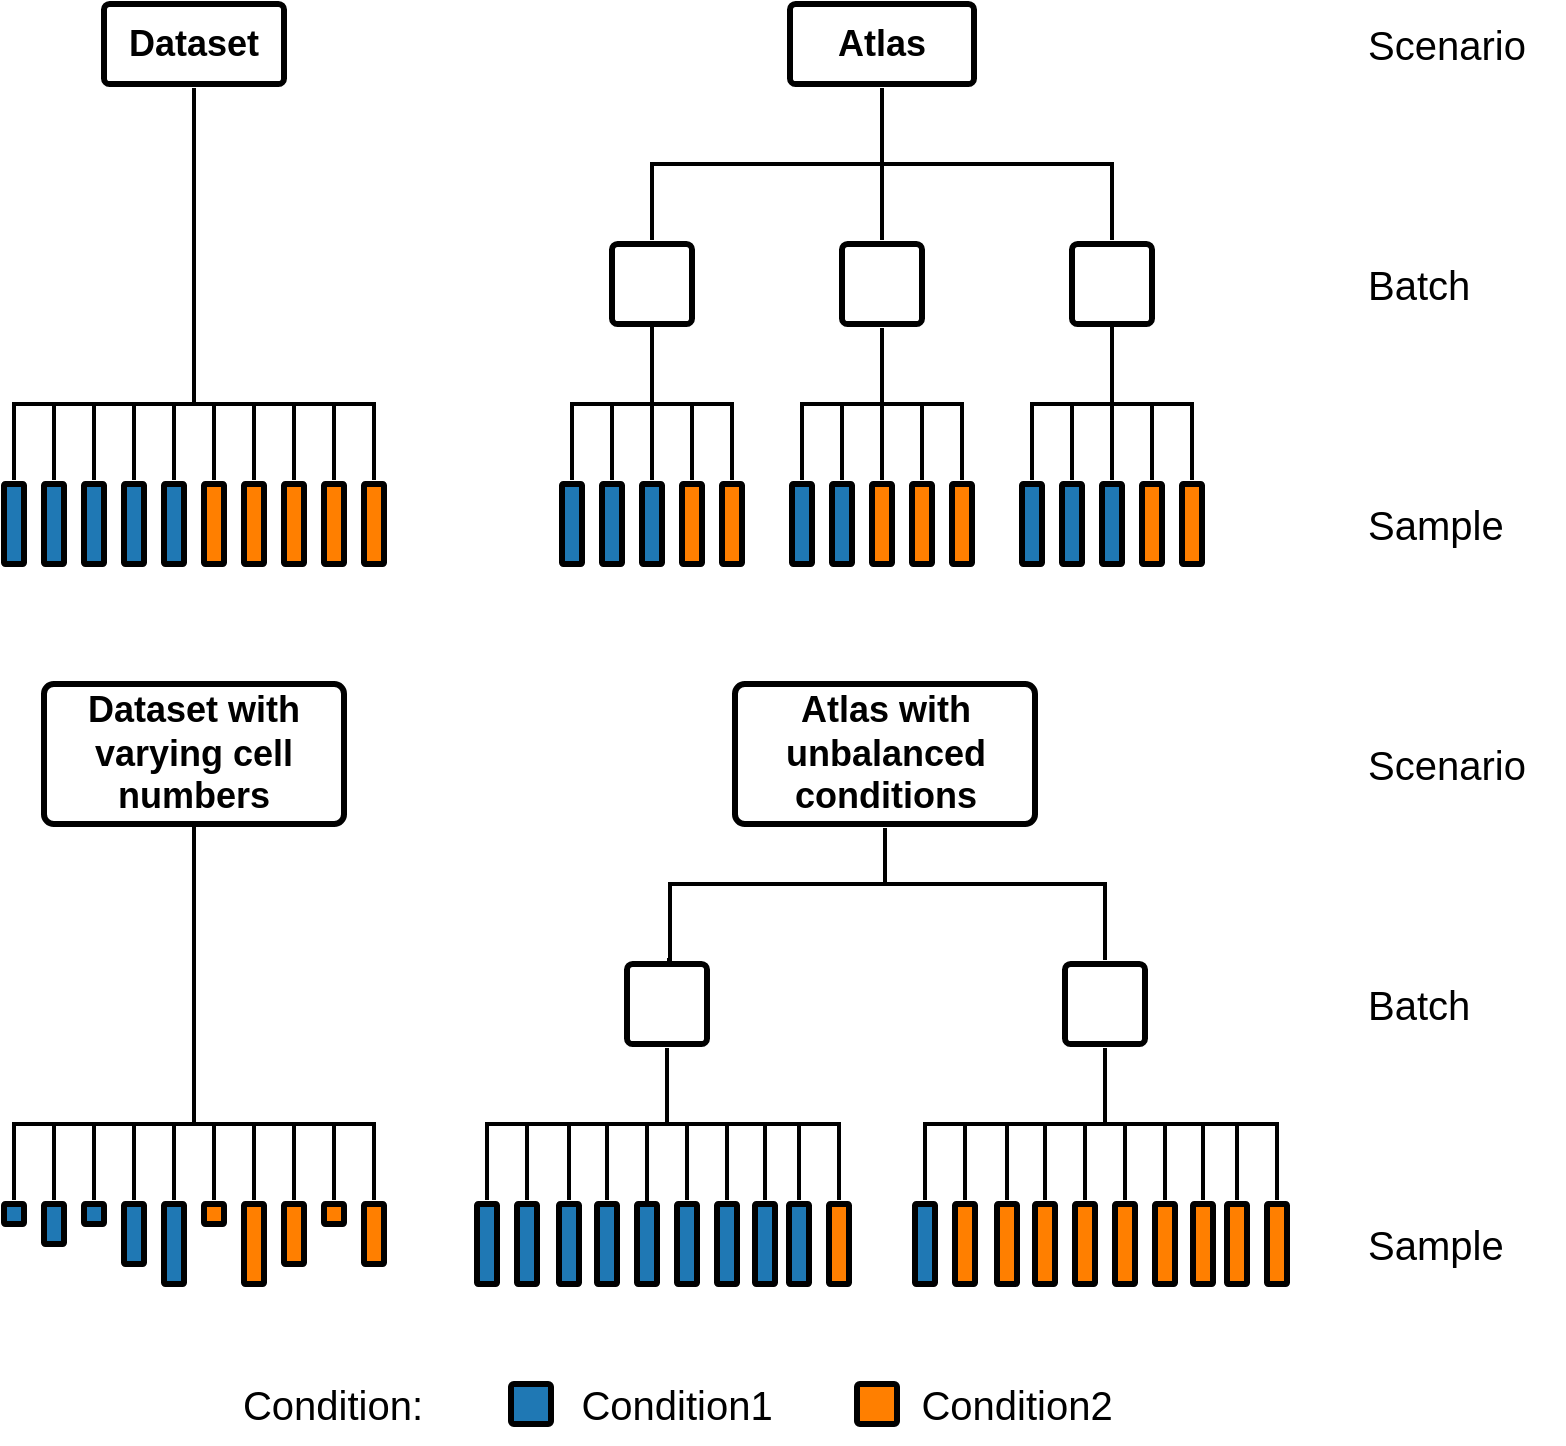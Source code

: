 <mxfile version="24.6.2" type="device">
  <diagram id="6a731a19-8d31-9384-78a2-239565b7b9f0" name="Page-1">
    <mxGraphModel dx="1183" dy="680" grid="1" gridSize="10" guides="1" tooltips="1" connect="1" arrows="1" fold="1" page="0" pageScale="1" pageWidth="1169" pageHeight="827" background="none" math="0" shadow="0">
      <root>
        <mxCell id="0" />
        <mxCell id="1" parent="0" />
        <mxCell id="GxmYWCP9D9KNuWDRxBoi-2157" style="orthogonalLoop=1;jettySize=auto;html=1;entryX=0.5;entryY=0;entryDx=0;entryDy=0;rounded=0;elbow=vertical;edgeStyle=orthogonalEdgeStyle;endArrow=none;endFill=0;strokeWidth=2;" parent="1" source="1753" target="GxmYWCP9D9KNuWDRxBoi-2115" edge="1">
          <mxGeometry relative="1" as="geometry">
            <Array as="points">
              <mxPoint x="175" y="360" />
              <mxPoint x="85" y="360" />
            </Array>
          </mxGeometry>
        </mxCell>
        <mxCell id="GxmYWCP9D9KNuWDRxBoi-2160" style="edgeStyle=orthogonalEdgeStyle;rounded=0;orthogonalLoop=1;jettySize=auto;html=1;entryX=0.5;entryY=0;entryDx=0;entryDy=0;endArrow=none;endFill=0;elbow=vertical;strokeWidth=2;" parent="1" source="1753" target="GxmYWCP9D9KNuWDRxBoi-2118" edge="1">
          <mxGeometry relative="1" as="geometry">
            <Array as="points">
              <mxPoint x="175" y="360" />
              <mxPoint x="145" y="360" />
            </Array>
          </mxGeometry>
        </mxCell>
        <mxCell id="GxmYWCP9D9KNuWDRxBoi-2161" style="edgeStyle=orthogonalEdgeStyle;rounded=0;orthogonalLoop=1;jettySize=auto;html=1;entryX=0.5;entryY=0;entryDx=0;entryDy=0;endArrow=none;endFill=0;elbow=vertical;strokeWidth=2;" parent="1" source="1753" target="GxmYWCP9D9KNuWDRxBoi-2119" edge="1">
          <mxGeometry relative="1" as="geometry">
            <Array as="points">
              <mxPoint x="175" y="360" />
              <mxPoint x="165" y="360" />
            </Array>
          </mxGeometry>
        </mxCell>
        <mxCell id="GxmYWCP9D9KNuWDRxBoi-2162" style="edgeStyle=orthogonalEdgeStyle;rounded=0;orthogonalLoop=1;jettySize=auto;html=1;entryX=0.5;entryY=0;entryDx=0;entryDy=0;endArrow=none;endFill=0;elbow=vertical;strokeWidth=2;" parent="1" source="1753" target="GxmYWCP9D9KNuWDRxBoi-2120" edge="1">
          <mxGeometry relative="1" as="geometry">
            <Array as="points">
              <mxPoint x="175" y="360" />
              <mxPoint x="185" y="360" />
            </Array>
          </mxGeometry>
        </mxCell>
        <mxCell id="GxmYWCP9D9KNuWDRxBoi-2163" style="edgeStyle=orthogonalEdgeStyle;rounded=0;orthogonalLoop=1;jettySize=auto;html=1;entryX=0.5;entryY=0;entryDx=0;entryDy=0;endArrow=none;endFill=0;elbow=vertical;strokeWidth=2;" parent="1" source="1753" target="GxmYWCP9D9KNuWDRxBoi-2121" edge="1">
          <mxGeometry relative="1" as="geometry">
            <Array as="points">
              <mxPoint x="175" y="360" />
              <mxPoint x="205" y="360" />
            </Array>
          </mxGeometry>
        </mxCell>
        <mxCell id="1753" value="&lt;font style=&quot;font-size: 18px;&quot;&gt;Dataset&lt;/font&gt;" style="rounded=1;whiteSpace=wrap;html=1;shadow=0;labelBackgroundColor=none;strokeWidth=3;fontFamily=Helvetica;fontSize=14;align=center;spacing=5;fontStyle=1;arcSize=7;perimeterSpacing=2;" parent="1" vertex="1">
          <mxGeometry x="130" y="160" width="90" height="40" as="geometry" />
        </mxCell>
        <mxCell id="GxmYWCP9D9KNuWDRxBoi-1779" value="&lt;font style=&quot;font-size: 18px;&quot;&gt;Atlas&lt;/font&gt;" style="rounded=1;whiteSpace=wrap;html=1;shadow=0;labelBackgroundColor=none;strokeWidth=3;fontFamily=Helvetica;fontSize=14;align=center;spacing=5;fontStyle=1;arcSize=7;perimeterSpacing=2;" parent="1" vertex="1">
          <mxGeometry x="473" y="160" width="92" height="40" as="geometry" />
        </mxCell>
        <mxCell id="GxmYWCP9D9KNuWDRxBoi-2203" style="edgeStyle=orthogonalEdgeStyle;rounded=0;orthogonalLoop=1;jettySize=auto;html=1;entryX=0.5;entryY=1;entryDx=0;entryDy=0;endArrow=none;endFill=0;elbow=vertical;strokeWidth=2;" parent="1" source="GxmYWCP9D9KNuWDRxBoi-1786" target="GxmYWCP9D9KNuWDRxBoi-1779" edge="1">
          <mxGeometry relative="1" as="geometry">
            <Array as="points">
              <mxPoint x="404" y="240" />
              <mxPoint x="519" y="240" />
            </Array>
          </mxGeometry>
        </mxCell>
        <mxCell id="GxmYWCP9D9KNuWDRxBoi-1786" value="" style="rounded=1;whiteSpace=wrap;html=1;shadow=0;labelBackgroundColor=none;strokeWidth=3;fontFamily=Helvetica;fontSize=14;align=center;spacing=5;fontStyle=1;arcSize=7;perimeterSpacing=2;" parent="1" vertex="1">
          <mxGeometry x="384" y="280" width="40" height="40" as="geometry" />
        </mxCell>
        <mxCell id="GxmYWCP9D9KNuWDRxBoi-2204" style="edgeStyle=orthogonalEdgeStyle;rounded=0;orthogonalLoop=1;jettySize=auto;html=1;endArrow=none;endFill=0;elbow=vertical;strokeWidth=2;" parent="1" source="GxmYWCP9D9KNuWDRxBoi-1787" target="GxmYWCP9D9KNuWDRxBoi-1779" edge="1">
          <mxGeometry relative="1" as="geometry" />
        </mxCell>
        <mxCell id="GxmYWCP9D9KNuWDRxBoi-1787" value="" style="rounded=1;whiteSpace=wrap;html=1;shadow=0;labelBackgroundColor=none;strokeWidth=3;fontFamily=Helvetica;fontSize=14;align=center;spacing=5;fontStyle=1;arcSize=7;perimeterSpacing=2;" parent="1" vertex="1">
          <mxGeometry x="499" y="280" width="40" height="40" as="geometry" />
        </mxCell>
        <mxCell id="GxmYWCP9D9KNuWDRxBoi-2205" style="edgeStyle=orthogonalEdgeStyle;rounded=0;orthogonalLoop=1;jettySize=auto;html=1;endArrow=none;endFill=0;elbow=vertical;strokeWidth=2;" parent="1" source="GxmYWCP9D9KNuWDRxBoi-1788" target="GxmYWCP9D9KNuWDRxBoi-1779" edge="1">
          <mxGeometry relative="1" as="geometry">
            <Array as="points">
              <mxPoint x="634" y="240" />
              <mxPoint x="519" y="240" />
            </Array>
          </mxGeometry>
        </mxCell>
        <mxCell id="GxmYWCP9D9KNuWDRxBoi-1788" value="" style="rounded=1;whiteSpace=wrap;html=1;shadow=0;labelBackgroundColor=none;strokeWidth=3;fontFamily=Helvetica;fontSize=14;align=center;spacing=5;fontStyle=1;arcSize=7;perimeterSpacing=2;" parent="1" vertex="1">
          <mxGeometry x="614" y="280" width="40" height="40" as="geometry" />
        </mxCell>
        <mxCell id="GxmYWCP9D9KNuWDRxBoi-2166" style="edgeStyle=orthogonalEdgeStyle;rounded=0;orthogonalLoop=1;jettySize=auto;html=1;endArrow=none;endFill=0;elbow=vertical;strokeWidth=2;" parent="1" source="GxmYWCP9D9KNuWDRxBoi-2098" target="1753" edge="1">
          <mxGeometry relative="1" as="geometry">
            <Array as="points">
              <mxPoint x="265" y="360" />
              <mxPoint x="175" y="360" />
            </Array>
          </mxGeometry>
        </mxCell>
        <mxCell id="GxmYWCP9D9KNuWDRxBoi-2098" value="" style="rounded=1;whiteSpace=wrap;html=1;shadow=0;labelBackgroundColor=none;strokeWidth=3;fontFamily=Helvetica;fontSize=14;align=center;spacing=5;fontStyle=1;arcSize=7;perimeterSpacing=2;fillColor=#ff7f00;strokeColor=#000000;" parent="1" vertex="1">
          <mxGeometry x="260" y="400" width="10" height="40" as="geometry" />
        </mxCell>
        <mxCell id="GxmYWCP9D9KNuWDRxBoi-2115" value="" style="rounded=1;whiteSpace=wrap;html=1;shadow=0;labelBackgroundColor=none;strokeWidth=3;fontFamily=Helvetica;fontSize=14;align=center;spacing=5;fontStyle=1;arcSize=7;perimeterSpacing=2;fillColor=#1f78b4;strokeColor=#000000;" parent="1" vertex="1">
          <mxGeometry x="80" y="400" width="10" height="40" as="geometry" />
        </mxCell>
        <mxCell id="GxmYWCP9D9KNuWDRxBoi-2158" style="edgeStyle=orthogonalEdgeStyle;rounded=0;orthogonalLoop=1;jettySize=auto;html=1;exitX=0.5;exitY=0;exitDx=0;exitDy=0;entryX=0.5;entryY=1;entryDx=0;entryDy=0;endArrow=none;endFill=0;elbow=vertical;strokeWidth=2;" parent="1" source="GxmYWCP9D9KNuWDRxBoi-2116" target="1753" edge="1">
          <mxGeometry relative="1" as="geometry">
            <Array as="points">
              <mxPoint x="105" y="360" />
              <mxPoint x="175" y="360" />
            </Array>
          </mxGeometry>
        </mxCell>
        <mxCell id="GxmYWCP9D9KNuWDRxBoi-2116" value="" style="rounded=1;whiteSpace=wrap;html=1;shadow=0;labelBackgroundColor=none;strokeWidth=3;fontFamily=Helvetica;fontSize=14;align=center;spacing=5;fontStyle=1;arcSize=7;perimeterSpacing=2;fillColor=#1f78b4;strokeColor=#000000;" parent="1" vertex="1">
          <mxGeometry x="100" y="400" width="10" height="40" as="geometry" />
        </mxCell>
        <mxCell id="GxmYWCP9D9KNuWDRxBoi-2159" style="edgeStyle=orthogonalEdgeStyle;rounded=0;orthogonalLoop=1;jettySize=auto;html=1;entryX=0.5;entryY=1;entryDx=0;entryDy=0;endArrow=none;endFill=0;elbow=vertical;strokeWidth=2;" parent="1" source="GxmYWCP9D9KNuWDRxBoi-2117" target="1753" edge="1">
          <mxGeometry relative="1" as="geometry">
            <Array as="points">
              <mxPoint x="125" y="360" />
              <mxPoint x="175" y="360" />
            </Array>
          </mxGeometry>
        </mxCell>
        <mxCell id="GxmYWCP9D9KNuWDRxBoi-2117" value="" style="rounded=1;whiteSpace=wrap;html=1;shadow=0;labelBackgroundColor=none;strokeWidth=3;fontFamily=Helvetica;fontSize=14;align=center;spacing=5;fontStyle=1;arcSize=7;perimeterSpacing=2;fillColor=#1f78b4;strokeColor=#000000;" parent="1" vertex="1">
          <mxGeometry x="120" y="400" width="10" height="40" as="geometry" />
        </mxCell>
        <mxCell id="GxmYWCP9D9KNuWDRxBoi-2118" value="" style="rounded=1;whiteSpace=wrap;html=1;shadow=0;labelBackgroundColor=none;strokeWidth=3;fontFamily=Helvetica;fontSize=14;align=center;spacing=5;fontStyle=1;arcSize=7;perimeterSpacing=2;fillColor=#1f78b4;strokeColor=#000000;" parent="1" vertex="1">
          <mxGeometry x="140" y="400" width="10" height="40" as="geometry" />
        </mxCell>
        <mxCell id="GxmYWCP9D9KNuWDRxBoi-2119" value="" style="rounded=1;whiteSpace=wrap;html=1;shadow=0;labelBackgroundColor=none;strokeWidth=3;fontFamily=Helvetica;fontSize=14;align=center;spacing=5;fontStyle=1;arcSize=7;perimeterSpacing=2;fillColor=#1f78b4;strokeColor=#000000;" parent="1" vertex="1">
          <mxGeometry x="160" y="400" width="10" height="40" as="geometry" />
        </mxCell>
        <mxCell id="GxmYWCP9D9KNuWDRxBoi-2120" value="" style="rounded=1;whiteSpace=wrap;html=1;shadow=0;labelBackgroundColor=none;strokeWidth=3;fontFamily=Helvetica;fontSize=14;align=center;spacing=5;fontStyle=1;arcSize=7;perimeterSpacing=2;fillColor=#ff7f00;strokeColor=#000000;" parent="1" vertex="1">
          <mxGeometry x="180" y="400" width="10" height="40" as="geometry" />
        </mxCell>
        <mxCell id="GxmYWCP9D9KNuWDRxBoi-2121" value="" style="rounded=1;whiteSpace=wrap;html=1;shadow=0;labelBackgroundColor=none;strokeWidth=3;fontFamily=Helvetica;fontSize=14;align=center;spacing=5;fontStyle=1;arcSize=7;perimeterSpacing=2;fillColor=#ff7f00;strokeColor=#000000;" parent="1" vertex="1">
          <mxGeometry x="200" y="400" width="10" height="40" as="geometry" />
        </mxCell>
        <mxCell id="GxmYWCP9D9KNuWDRxBoi-2164" style="edgeStyle=orthogonalEdgeStyle;rounded=0;orthogonalLoop=1;jettySize=auto;html=1;entryX=0.5;entryY=1;entryDx=0;entryDy=0;endArrow=none;endFill=0;elbow=vertical;strokeWidth=2;" parent="1" source="GxmYWCP9D9KNuWDRxBoi-2122" target="1753" edge="1">
          <mxGeometry relative="1" as="geometry">
            <Array as="points">
              <mxPoint x="225" y="360" />
              <mxPoint x="175" y="360" />
            </Array>
          </mxGeometry>
        </mxCell>
        <mxCell id="GxmYWCP9D9KNuWDRxBoi-2122" value="" style="rounded=1;whiteSpace=wrap;html=1;shadow=0;labelBackgroundColor=none;strokeWidth=3;fontFamily=Helvetica;fontSize=14;align=center;spacing=5;fontStyle=1;arcSize=7;perimeterSpacing=2;fillColor=#ff7f00;strokeColor=#000000;" parent="1" vertex="1">
          <mxGeometry x="220" y="400" width="10" height="40" as="geometry" />
        </mxCell>
        <mxCell id="GxmYWCP9D9KNuWDRxBoi-2165" style="edgeStyle=orthogonalEdgeStyle;rounded=0;orthogonalLoop=1;jettySize=auto;html=1;endArrow=none;endFill=0;elbow=vertical;strokeWidth=2;" parent="1" source="GxmYWCP9D9KNuWDRxBoi-2123" target="1753" edge="1">
          <mxGeometry relative="1" as="geometry">
            <Array as="points">
              <mxPoint x="245" y="360" />
              <mxPoint x="175" y="360" />
            </Array>
          </mxGeometry>
        </mxCell>
        <mxCell id="GxmYWCP9D9KNuWDRxBoi-2123" value="" style="rounded=1;whiteSpace=wrap;html=1;shadow=0;labelBackgroundColor=none;strokeWidth=3;fontFamily=Helvetica;fontSize=14;align=center;spacing=5;fontStyle=1;arcSize=7;perimeterSpacing=2;fillColor=#ff7f00;strokeColor=#000000;" parent="1" vertex="1">
          <mxGeometry x="240" y="400" width="10" height="40" as="geometry" />
        </mxCell>
        <mxCell id="GxmYWCP9D9KNuWDRxBoi-2171" style="edgeStyle=orthogonalEdgeStyle;rounded=0;orthogonalLoop=1;jettySize=auto;html=1;endArrow=none;endFill=0;elbow=vertical;strokeWidth=2;" parent="1" source="GxmYWCP9D9KNuWDRxBoi-2142" target="GxmYWCP9D9KNuWDRxBoi-1786" edge="1">
          <mxGeometry relative="1" as="geometry">
            <Array as="points">
              <mxPoint x="364" y="360" />
              <mxPoint x="404" y="360" />
            </Array>
          </mxGeometry>
        </mxCell>
        <mxCell id="GxmYWCP9D9KNuWDRxBoi-2142" value="" style="rounded=1;whiteSpace=wrap;html=1;shadow=0;labelBackgroundColor=none;strokeWidth=3;fontFamily=Helvetica;fontSize=14;align=center;spacing=5;fontStyle=1;arcSize=7;perimeterSpacing=2;fillColor=#1f78b4;strokeColor=#000000;" parent="1" vertex="1">
          <mxGeometry x="359" y="400" width="10" height="40" as="geometry" />
        </mxCell>
        <mxCell id="GxmYWCP9D9KNuWDRxBoi-2167" style="edgeStyle=orthogonalEdgeStyle;rounded=0;orthogonalLoop=1;jettySize=auto;html=1;entryX=0.5;entryY=0.955;entryDx=0;entryDy=0;entryPerimeter=0;endArrow=none;endFill=0;elbow=vertical;strokeWidth=2;" parent="1" source="GxmYWCP9D9KNuWDRxBoi-2143" target="GxmYWCP9D9KNuWDRxBoi-1786" edge="1">
          <mxGeometry relative="1" as="geometry" />
        </mxCell>
        <mxCell id="GxmYWCP9D9KNuWDRxBoi-2143" value="" style="rounded=1;whiteSpace=wrap;html=1;shadow=0;labelBackgroundColor=none;strokeWidth=3;fontFamily=Helvetica;fontSize=14;align=center;spacing=5;fontStyle=1;arcSize=7;perimeterSpacing=2;fillColor=#1f78b4;strokeColor=#000000;" parent="1" vertex="1">
          <mxGeometry x="379" y="400" width="10" height="40" as="geometry" />
        </mxCell>
        <mxCell id="GxmYWCP9D9KNuWDRxBoi-2168" style="edgeStyle=orthogonalEdgeStyle;rounded=0;orthogonalLoop=1;jettySize=auto;html=1;endArrow=none;endFill=0;elbow=vertical;strokeWidth=2;" parent="1" source="GxmYWCP9D9KNuWDRxBoi-2144" edge="1">
          <mxGeometry relative="1" as="geometry">
            <mxPoint x="404" y="320.0" as="targetPoint" />
          </mxGeometry>
        </mxCell>
        <mxCell id="GxmYWCP9D9KNuWDRxBoi-2144" value="" style="rounded=1;whiteSpace=wrap;html=1;shadow=0;labelBackgroundColor=none;strokeWidth=3;fontFamily=Helvetica;fontSize=14;align=center;spacing=5;fontStyle=1;arcSize=7;perimeterSpacing=2;fillColor=#1f78b4;strokeColor=#000000;" parent="1" vertex="1">
          <mxGeometry x="399" y="400" width="10" height="40" as="geometry" />
        </mxCell>
        <mxCell id="GxmYWCP9D9KNuWDRxBoi-2169" style="edgeStyle=orthogonalEdgeStyle;rounded=0;orthogonalLoop=1;jettySize=auto;html=1;endArrow=none;endFill=0;elbow=vertical;strokeWidth=2;" parent="1" source="GxmYWCP9D9KNuWDRxBoi-2145" edge="1">
          <mxGeometry relative="1" as="geometry">
            <mxPoint x="404" y="320.0" as="targetPoint" />
            <Array as="points">
              <mxPoint x="424" y="360" />
              <mxPoint x="404" y="360" />
            </Array>
          </mxGeometry>
        </mxCell>
        <mxCell id="GxmYWCP9D9KNuWDRxBoi-2145" value="" style="rounded=1;whiteSpace=wrap;html=1;shadow=0;labelBackgroundColor=none;strokeWidth=3;fontFamily=Helvetica;fontSize=14;align=center;spacing=5;fontStyle=1;arcSize=7;perimeterSpacing=2;fillColor=#ff7f00;strokeColor=#000000;" parent="1" vertex="1">
          <mxGeometry x="419" y="400" width="10" height="40" as="geometry" />
        </mxCell>
        <mxCell id="GxmYWCP9D9KNuWDRxBoi-2170" style="edgeStyle=orthogonalEdgeStyle;rounded=0;orthogonalLoop=1;jettySize=auto;html=1;endArrow=none;endFill=0;elbow=vertical;strokeWidth=2;" parent="1" source="GxmYWCP9D9KNuWDRxBoi-2146" edge="1">
          <mxGeometry relative="1" as="geometry">
            <mxPoint x="404" y="320.0" as="targetPoint" />
            <Array as="points">
              <mxPoint x="444" y="360" />
              <mxPoint x="404" y="360" />
            </Array>
          </mxGeometry>
        </mxCell>
        <mxCell id="GxmYWCP9D9KNuWDRxBoi-2146" value="" style="rounded=1;whiteSpace=wrap;html=1;shadow=0;labelBackgroundColor=none;strokeWidth=3;fontFamily=Helvetica;fontSize=14;align=center;spacing=5;fontStyle=1;arcSize=7;perimeterSpacing=2;fillColor=#ff7f00;strokeColor=#000000;" parent="1" vertex="1">
          <mxGeometry x="439" y="400" width="10" height="40" as="geometry" />
        </mxCell>
        <mxCell id="GxmYWCP9D9KNuWDRxBoi-2176" style="edgeStyle=orthogonalEdgeStyle;rounded=0;orthogonalLoop=1;jettySize=auto;html=1;entryX=0.5;entryY=1;entryDx=0;entryDy=0;endArrow=none;endFill=0;elbow=vertical;strokeWidth=2;" parent="1" source="GxmYWCP9D9KNuWDRxBoi-2147" target="GxmYWCP9D9KNuWDRxBoi-1787" edge="1">
          <mxGeometry relative="1" as="geometry">
            <Array as="points">
              <mxPoint x="479" y="360" />
              <mxPoint x="519" y="360" />
            </Array>
          </mxGeometry>
        </mxCell>
        <mxCell id="GxmYWCP9D9KNuWDRxBoi-2147" value="" style="rounded=1;whiteSpace=wrap;html=1;shadow=0;labelBackgroundColor=none;strokeWidth=3;fontFamily=Helvetica;fontSize=14;align=center;spacing=5;fontStyle=1;arcSize=7;perimeterSpacing=2;fillColor=#1f78b4;strokeColor=#000000;" parent="1" vertex="1">
          <mxGeometry x="474" y="400" width="10" height="40" as="geometry" />
        </mxCell>
        <mxCell id="GxmYWCP9D9KNuWDRxBoi-2172" style="edgeStyle=orthogonalEdgeStyle;rounded=0;orthogonalLoop=1;jettySize=auto;html=1;entryX=0.5;entryY=1;entryDx=0;entryDy=0;endArrow=none;endFill=0;elbow=vertical;strokeWidth=2;" parent="1" source="GxmYWCP9D9KNuWDRxBoi-2148" target="GxmYWCP9D9KNuWDRxBoi-1787" edge="1">
          <mxGeometry relative="1" as="geometry" />
        </mxCell>
        <mxCell id="GxmYWCP9D9KNuWDRxBoi-2148" value="" style="rounded=1;whiteSpace=wrap;html=1;shadow=0;labelBackgroundColor=none;strokeWidth=3;fontFamily=Helvetica;fontSize=14;align=center;spacing=5;fontStyle=1;arcSize=7;perimeterSpacing=2;fillColor=#1f78b4;strokeColor=#000000;" parent="1" vertex="1">
          <mxGeometry x="494" y="400" width="10" height="40" as="geometry" />
        </mxCell>
        <mxCell id="GxmYWCP9D9KNuWDRxBoi-2173" style="edgeStyle=orthogonalEdgeStyle;rounded=0;orthogonalLoop=1;jettySize=auto;html=1;entryX=0.5;entryY=1;entryDx=0;entryDy=0;endArrow=none;endFill=0;elbow=vertical;strokeWidth=2;" parent="1" source="GxmYWCP9D9KNuWDRxBoi-2149" target="GxmYWCP9D9KNuWDRxBoi-1787" edge="1">
          <mxGeometry relative="1" as="geometry" />
        </mxCell>
        <mxCell id="GxmYWCP9D9KNuWDRxBoi-2149" value="" style="rounded=1;whiteSpace=wrap;html=1;shadow=0;labelBackgroundColor=none;strokeWidth=3;fontFamily=Helvetica;fontSize=14;align=center;spacing=5;fontStyle=1;arcSize=7;perimeterSpacing=2;fillColor=#ff7f00;strokeColor=#000000;" parent="1" vertex="1">
          <mxGeometry x="514" y="400" width="10" height="40" as="geometry" />
        </mxCell>
        <mxCell id="GxmYWCP9D9KNuWDRxBoi-2174" style="edgeStyle=orthogonalEdgeStyle;rounded=0;orthogonalLoop=1;jettySize=auto;html=1;endArrow=none;endFill=0;elbow=vertical;strokeWidth=2;" parent="1" source="GxmYWCP9D9KNuWDRxBoi-2150" target="GxmYWCP9D9KNuWDRxBoi-1787" edge="1">
          <mxGeometry relative="1" as="geometry" />
        </mxCell>
        <mxCell id="GxmYWCP9D9KNuWDRxBoi-2150" value="" style="rounded=1;whiteSpace=wrap;html=1;shadow=0;labelBackgroundColor=none;strokeWidth=3;fontFamily=Helvetica;fontSize=14;align=center;spacing=5;fontStyle=1;arcSize=7;perimeterSpacing=2;fillColor=#ff7f00;strokeColor=#000000;" parent="1" vertex="1">
          <mxGeometry x="534" y="400" width="10" height="40" as="geometry" />
        </mxCell>
        <mxCell id="GxmYWCP9D9KNuWDRxBoi-2175" style="edgeStyle=orthogonalEdgeStyle;rounded=0;orthogonalLoop=1;jettySize=auto;html=1;entryX=0.5;entryY=1;entryDx=0;entryDy=0;endArrow=none;endFill=0;elbow=vertical;strokeWidth=2;" parent="1" source="GxmYWCP9D9KNuWDRxBoi-2151" target="GxmYWCP9D9KNuWDRxBoi-1787" edge="1">
          <mxGeometry relative="1" as="geometry">
            <Array as="points">
              <mxPoint x="559" y="360" />
              <mxPoint x="519" y="360" />
            </Array>
          </mxGeometry>
        </mxCell>
        <mxCell id="GxmYWCP9D9KNuWDRxBoi-2151" value="" style="rounded=1;whiteSpace=wrap;html=1;shadow=0;labelBackgroundColor=none;strokeWidth=3;fontFamily=Helvetica;fontSize=14;align=center;spacing=5;fontStyle=1;arcSize=7;perimeterSpacing=2;fillColor=#ff7f00;strokeColor=#000000;" parent="1" vertex="1">
          <mxGeometry x="554" y="400" width="10" height="40" as="geometry" />
        </mxCell>
        <mxCell id="GxmYWCP9D9KNuWDRxBoi-2191" style="edgeStyle=orthogonalEdgeStyle;rounded=0;orthogonalLoop=1;jettySize=auto;html=1;endArrow=none;endFill=0;elbow=vertical;strokeWidth=2;" parent="1" source="GxmYWCP9D9KNuWDRxBoi-2152" edge="1">
          <mxGeometry relative="1" as="geometry">
            <mxPoint x="634" y="320" as="targetPoint" />
            <Array as="points">
              <mxPoint x="594" y="360" />
              <mxPoint x="634" y="360" />
            </Array>
          </mxGeometry>
        </mxCell>
        <mxCell id="GxmYWCP9D9KNuWDRxBoi-2152" value="" style="rounded=1;whiteSpace=wrap;html=1;shadow=0;labelBackgroundColor=none;strokeWidth=3;fontFamily=Helvetica;fontSize=14;align=center;spacing=5;fontStyle=1;arcSize=7;perimeterSpacing=2;fillColor=#1f78b4;strokeColor=#000000;" parent="1" vertex="1">
          <mxGeometry x="589" y="400" width="10" height="40" as="geometry" />
        </mxCell>
        <mxCell id="GxmYWCP9D9KNuWDRxBoi-2190" style="edgeStyle=orthogonalEdgeStyle;rounded=0;orthogonalLoop=1;jettySize=auto;html=1;endArrow=none;endFill=0;elbow=vertical;strokeWidth=2;" parent="1" source="GxmYWCP9D9KNuWDRxBoi-2153" edge="1">
          <mxGeometry relative="1" as="geometry">
            <mxPoint x="634" y="320" as="targetPoint" />
            <Array as="points">
              <mxPoint x="614" y="360" />
              <mxPoint x="634" y="360" />
            </Array>
          </mxGeometry>
        </mxCell>
        <mxCell id="GxmYWCP9D9KNuWDRxBoi-2153" value="" style="rounded=1;whiteSpace=wrap;html=1;shadow=0;labelBackgroundColor=none;strokeWidth=3;fontFamily=Helvetica;fontSize=14;align=center;spacing=5;fontStyle=1;arcSize=7;perimeterSpacing=2;fillColor=#1f78b4;strokeColor=#000000;" parent="1" vertex="1">
          <mxGeometry x="609" y="400" width="10" height="40" as="geometry" />
        </mxCell>
        <mxCell id="GxmYWCP9D9KNuWDRxBoi-2187" style="edgeStyle=orthogonalEdgeStyle;rounded=0;orthogonalLoop=1;jettySize=auto;html=1;entryX=0.5;entryY=0.955;entryDx=0;entryDy=0;entryPerimeter=0;endArrow=none;endFill=0;elbow=vertical;strokeWidth=2;" parent="1" source="GxmYWCP9D9KNuWDRxBoi-2154" target="GxmYWCP9D9KNuWDRxBoi-1788" edge="1">
          <mxGeometry relative="1" as="geometry" />
        </mxCell>
        <mxCell id="GxmYWCP9D9KNuWDRxBoi-2154" value="" style="rounded=1;whiteSpace=wrap;html=1;shadow=0;labelBackgroundColor=none;strokeWidth=3;fontFamily=Helvetica;fontSize=14;align=center;spacing=5;fontStyle=1;arcSize=7;perimeterSpacing=2;fillColor=#1f78b4;strokeColor=#000000;" parent="1" vertex="1">
          <mxGeometry x="629" y="400" width="10" height="40" as="geometry" />
        </mxCell>
        <mxCell id="GxmYWCP9D9KNuWDRxBoi-2188" style="edgeStyle=orthogonalEdgeStyle;rounded=0;orthogonalLoop=1;jettySize=auto;html=1;endArrow=none;endFill=0;elbow=vertical;strokeWidth=2;" parent="1" source="GxmYWCP9D9KNuWDRxBoi-2155" edge="1">
          <mxGeometry relative="1" as="geometry">
            <mxPoint x="634" y="320" as="targetPoint" />
            <Array as="points">
              <mxPoint x="654" y="360" />
              <mxPoint x="634" y="360" />
            </Array>
          </mxGeometry>
        </mxCell>
        <mxCell id="GxmYWCP9D9KNuWDRxBoi-2155" value="" style="rounded=1;whiteSpace=wrap;html=1;shadow=0;labelBackgroundColor=none;strokeWidth=3;fontFamily=Helvetica;fontSize=14;align=center;spacing=5;fontStyle=1;arcSize=7;perimeterSpacing=2;fillColor=#ff7f00;strokeColor=#000000;" parent="1" vertex="1">
          <mxGeometry x="649" y="400" width="10" height="40" as="geometry" />
        </mxCell>
        <mxCell id="GxmYWCP9D9KNuWDRxBoi-2189" style="edgeStyle=orthogonalEdgeStyle;rounded=0;orthogonalLoop=1;jettySize=auto;html=1;endArrow=none;endFill=0;elbow=vertical;strokeWidth=2;" parent="1" source="GxmYWCP9D9KNuWDRxBoi-2156" edge="1">
          <mxGeometry relative="1" as="geometry">
            <mxPoint x="634" y="320" as="targetPoint" />
            <Array as="points">
              <mxPoint x="674" y="360" />
              <mxPoint x="634" y="360" />
            </Array>
          </mxGeometry>
        </mxCell>
        <mxCell id="GxmYWCP9D9KNuWDRxBoi-2156" value="" style="rounded=1;whiteSpace=wrap;html=1;shadow=0;labelBackgroundColor=none;strokeWidth=3;fontFamily=Helvetica;fontSize=14;align=center;spacing=5;fontStyle=1;arcSize=7;perimeterSpacing=2;fillColor=#ff7f00;strokeColor=#000000;" parent="1" vertex="1">
          <mxGeometry x="669" y="400" width="10" height="40" as="geometry" />
        </mxCell>
        <mxCell id="GxmYWCP9D9KNuWDRxBoi-2214" value="&lt;span style=&quot;font-weight: normal;&quot;&gt;&lt;font style=&quot;font-size: 20px;&quot;&gt;Batch&lt;/font&gt;&lt;/span&gt;" style="text;strokeColor=none;fillColor=none;html=1;fontSize=24;fontStyle=1;verticalAlign=middle;align=left;" parent="1" vertex="1">
          <mxGeometry x="760" y="280" width="100" height="40" as="geometry" />
        </mxCell>
        <mxCell id="GxmYWCP9D9KNuWDRxBoi-2215" value="&lt;span style=&quot;font-weight: normal;&quot;&gt;&lt;font style=&quot;font-size: 20px;&quot;&gt;Sample&lt;/font&gt;&lt;/span&gt;" style="text;strokeColor=none;fillColor=none;html=1;fontSize=24;fontStyle=1;verticalAlign=middle;align=left;" parent="1" vertex="1">
          <mxGeometry x="760" y="400" width="100" height="40" as="geometry" />
        </mxCell>
        <mxCell id="GxmYWCP9D9KNuWDRxBoi-2216" value="&lt;span style=&quot;font-weight: normal;&quot;&gt;&lt;font style=&quot;font-size: 20px;&quot;&gt;Scenario&lt;/font&gt;&lt;/span&gt;" style="text;strokeColor=none;fillColor=none;html=1;fontSize=24;fontStyle=1;verticalAlign=middle;align=left;" parent="1" vertex="1">
          <mxGeometry x="760" y="160" width="100" height="40" as="geometry" />
        </mxCell>
        <mxCell id="GxmYWCP9D9KNuWDRxBoi-2217" value="" style="rounded=1;whiteSpace=wrap;html=1;strokeColor=#000000;fillColor=#ff7f00;fontSize=14;shadow=0;labelBackgroundColor=none;strokeWidth=3;spacing=5;fontStyle=1;arcSize=7;" parent="1" vertex="1">
          <mxGeometry x="506.5" y="850" width="20" height="20" as="geometry" />
        </mxCell>
        <mxCell id="GxmYWCP9D9KNuWDRxBoi-2218" value="" style="rounded=1;whiteSpace=wrap;html=1;strokeColor=#000000;fillColor=#1f78b4;fontSize=14;shadow=0;labelBackgroundColor=none;strokeWidth=3;spacing=5;fontStyle=1;arcSize=7;" parent="1" vertex="1">
          <mxGeometry x="333.5" y="850" width="20" height="20" as="geometry" />
        </mxCell>
        <mxCell id="GxmYWCP9D9KNuWDRxBoi-2220" value="&lt;font style=&quot;font-size: 20px; font-weight: normal;&quot;&gt;Condition1&lt;/font&gt;" style="text;strokeColor=none;fillColor=none;html=1;fontSize=24;fontStyle=1;verticalAlign=middle;align=center;" parent="1" vertex="1">
          <mxGeometry x="365.5" y="840" width="100" height="40" as="geometry" />
        </mxCell>
        <mxCell id="GxmYWCP9D9KNuWDRxBoi-2221" value="&lt;font style=&quot;font-size: 20px; font-weight: normal;&quot;&gt;Condition2&lt;/font&gt;" style="text;strokeColor=none;fillColor=none;html=1;fontSize=24;fontStyle=1;verticalAlign=middle;align=center;" parent="1" vertex="1">
          <mxGeometry x="535.5" y="840" width="100" height="40" as="geometry" />
        </mxCell>
        <mxCell id="GxmYWCP9D9KNuWDRxBoi-2222" value="&lt;font style=&quot;font-size: 20px; font-weight: normal;&quot;&gt;Condition:&lt;/font&gt;" style="text;strokeColor=none;fillColor=none;html=1;fontSize=24;fontStyle=1;verticalAlign=middle;align=center;" parent="1" vertex="1">
          <mxGeometry x="193.5" y="840" width="100" height="40" as="geometry" />
        </mxCell>
        <mxCell id="MctHvchrn3k6c2pTErhQ-1805" style="edgeStyle=orthogonalEdgeStyle;rounded=0;orthogonalLoop=1;jettySize=auto;html=1;entryX=0.5;entryY=0;entryDx=0;entryDy=0;endArrow=none;endFill=0;strokeWidth=2;exitX=0.5;exitY=1;exitDx=0;exitDy=0;" parent="1" source="MctHvchrn3k6c2pTErhQ-1753" target="MctHvchrn3k6c2pTErhQ-1755" edge="1">
          <mxGeometry relative="1" as="geometry">
            <mxPoint x="501.5" y="590" as="sourcePoint" />
            <Array as="points">
              <mxPoint x="521" y="600" />
              <mxPoint x="413" y="600" />
              <mxPoint x="413" y="638" />
            </Array>
          </mxGeometry>
        </mxCell>
        <mxCell id="MctHvchrn3k6c2pTErhQ-1806" style="edgeStyle=orthogonalEdgeStyle;rounded=0;orthogonalLoop=1;jettySize=auto;html=1;entryX=0.5;entryY=0;entryDx=0;entryDy=0;endArrow=none;endFill=0;strokeWidth=2;" parent="1" source="MctHvchrn3k6c2pTErhQ-1753" target="MctHvchrn3k6c2pTErhQ-1759" edge="1">
          <mxGeometry relative="1" as="geometry">
            <Array as="points">
              <mxPoint x="521" y="600" />
              <mxPoint x="631" y="600" />
            </Array>
          </mxGeometry>
        </mxCell>
        <mxCell id="MctHvchrn3k6c2pTErhQ-1753" value="&lt;font size=&quot;4&quot;&gt;Atlas with unbalanced conditions&lt;/font&gt;" style="rounded=1;whiteSpace=wrap;html=1;shadow=0;labelBackgroundColor=none;strokeWidth=3;fontFamily=Helvetica;fontSize=14;align=center;spacing=5;fontStyle=1;arcSize=7;perimeterSpacing=2;" parent="1" vertex="1">
          <mxGeometry x="445.5" y="500" width="150" height="70" as="geometry" />
        </mxCell>
        <mxCell id="MctHvchrn3k6c2pTErhQ-1879" style="edgeStyle=orthogonalEdgeStyle;rounded=0;orthogonalLoop=1;jettySize=auto;html=1;entryX=0.5;entryY=0.045;entryDx=0;entryDy=0;entryPerimeter=0;endArrow=none;endFill=0;strokeWidth=2;" parent="1" source="MctHvchrn3k6c2pTErhQ-1755" target="MctHvchrn3k6c2pTErhQ-1871" edge="1">
          <mxGeometry relative="1" as="geometry" />
        </mxCell>
        <mxCell id="MctHvchrn3k6c2pTErhQ-1880" style="edgeStyle=orthogonalEdgeStyle;rounded=0;orthogonalLoop=1;jettySize=auto;html=1;entryX=0.5;entryY=0;entryDx=0;entryDy=0;endArrow=none;endFill=0;strokeWidth=2;" parent="1" source="MctHvchrn3k6c2pTErhQ-1755" target="MctHvchrn3k6c2pTErhQ-1872" edge="1">
          <mxGeometry relative="1" as="geometry" />
        </mxCell>
        <mxCell id="MctHvchrn3k6c2pTErhQ-1755" value="" style="rounded=1;whiteSpace=wrap;html=1;shadow=0;labelBackgroundColor=none;strokeWidth=3;fontFamily=Helvetica;fontSize=14;align=center;spacing=5;fontStyle=1;arcSize=7;perimeterSpacing=2;" parent="1" vertex="1">
          <mxGeometry x="391.5" y="640" width="40" height="40" as="geometry" />
        </mxCell>
        <mxCell id="MctHvchrn3k6c2pTErhQ-1827" style="edgeStyle=orthogonalEdgeStyle;rounded=0;orthogonalLoop=1;jettySize=auto;html=1;entryX=0.5;entryY=0;entryDx=0;entryDy=0;endArrow=none;endFill=0;strokeWidth=2;" parent="1" source="MctHvchrn3k6c2pTErhQ-1759" target="MctHvchrn3k6c2pTErhQ-1781" edge="1">
          <mxGeometry relative="1" as="geometry">
            <Array as="points">
              <mxPoint x="630.5" y="720" />
              <mxPoint x="540.5" y="720" />
            </Array>
          </mxGeometry>
        </mxCell>
        <mxCell id="MctHvchrn3k6c2pTErhQ-1828" style="edgeStyle=orthogonalEdgeStyle;rounded=0;orthogonalLoop=1;jettySize=auto;html=1;entryX=0.5;entryY=0;entryDx=0;entryDy=0;endArrow=none;endFill=0;strokeWidth=2;" parent="1" source="MctHvchrn3k6c2pTErhQ-1759" target="MctHvchrn3k6c2pTErhQ-1787" edge="1">
          <mxGeometry relative="1" as="geometry">
            <Array as="points">
              <mxPoint x="630.5" y="720" />
              <mxPoint x="560.5" y="720" />
            </Array>
          </mxGeometry>
        </mxCell>
        <mxCell id="MctHvchrn3k6c2pTErhQ-1829" style="edgeStyle=orthogonalEdgeStyle;rounded=0;orthogonalLoop=1;jettySize=auto;html=1;entryX=0.5;entryY=0;entryDx=0;entryDy=0;endArrow=none;endFill=0;strokeWidth=2;" parent="1" source="MctHvchrn3k6c2pTErhQ-1759" target="MctHvchrn3k6c2pTErhQ-1798" edge="1">
          <mxGeometry relative="1" as="geometry">
            <Array as="points">
              <mxPoint x="630.5" y="720" />
              <mxPoint x="581.5" y="720" />
            </Array>
          </mxGeometry>
        </mxCell>
        <mxCell id="MctHvchrn3k6c2pTErhQ-1830" style="edgeStyle=orthogonalEdgeStyle;rounded=0;orthogonalLoop=1;jettySize=auto;html=1;entryX=0.5;entryY=0;entryDx=0;entryDy=0;endArrow=none;endFill=0;strokeWidth=2;" parent="1" source="MctHvchrn3k6c2pTErhQ-1759" target="MctHvchrn3k6c2pTErhQ-1789" edge="1">
          <mxGeometry relative="1" as="geometry">
            <Array as="points">
              <mxPoint x="630.5" y="720" />
              <mxPoint x="600.5" y="720" />
            </Array>
          </mxGeometry>
        </mxCell>
        <mxCell id="MctHvchrn3k6c2pTErhQ-1831" style="edgeStyle=orthogonalEdgeStyle;rounded=0;orthogonalLoop=1;jettySize=auto;html=1;entryX=0.5;entryY=0;entryDx=0;entryDy=0;endArrow=none;endFill=0;strokeWidth=2;" parent="1" source="MctHvchrn3k6c2pTErhQ-1759" target="MctHvchrn3k6c2pTErhQ-1799" edge="1">
          <mxGeometry relative="1" as="geometry" />
        </mxCell>
        <mxCell id="MctHvchrn3k6c2pTErhQ-1832" style="edgeStyle=orthogonalEdgeStyle;rounded=0;orthogonalLoop=1;jettySize=auto;html=1;entryX=0.5;entryY=0;entryDx=0;entryDy=0;endArrow=none;endFill=0;strokeWidth=2;" parent="1" source="MctHvchrn3k6c2pTErhQ-1759" target="MctHvchrn3k6c2pTErhQ-1800" edge="1">
          <mxGeometry relative="1" as="geometry" />
        </mxCell>
        <mxCell id="MctHvchrn3k6c2pTErhQ-1833" style="edgeStyle=orthogonalEdgeStyle;rounded=0;orthogonalLoop=1;jettySize=auto;html=1;entryX=0.5;entryY=0;entryDx=0;entryDy=0;endArrow=none;endFill=0;strokeWidth=2;" parent="1" source="MctHvchrn3k6c2pTErhQ-1759" target="MctHvchrn3k6c2pTErhQ-1801" edge="1">
          <mxGeometry relative="1" as="geometry">
            <Array as="points">
              <mxPoint x="630.5" y="720" />
              <mxPoint x="660.5" y="720" />
            </Array>
          </mxGeometry>
        </mxCell>
        <mxCell id="MctHvchrn3k6c2pTErhQ-1834" style="edgeStyle=orthogonalEdgeStyle;rounded=0;orthogonalLoop=1;jettySize=auto;html=1;entryX=0.5;entryY=0;entryDx=0;entryDy=0;endArrow=none;endFill=0;strokeWidth=2;" parent="1" source="MctHvchrn3k6c2pTErhQ-1759" target="MctHvchrn3k6c2pTErhQ-1802" edge="1">
          <mxGeometry relative="1" as="geometry">
            <Array as="points">
              <mxPoint x="630.5" y="720" />
              <mxPoint x="679.5" y="720" />
            </Array>
          </mxGeometry>
        </mxCell>
        <mxCell id="MctHvchrn3k6c2pTErhQ-1835" style="edgeStyle=orthogonalEdgeStyle;rounded=0;orthogonalLoop=1;jettySize=auto;html=1;entryX=0.5;entryY=0;entryDx=0;entryDy=0;endArrow=none;endFill=0;strokeWidth=2;" parent="1" source="MctHvchrn3k6c2pTErhQ-1759" target="MctHvchrn3k6c2pTErhQ-1803" edge="1">
          <mxGeometry relative="1" as="geometry">
            <Array as="points">
              <mxPoint x="630.5" y="720" />
              <mxPoint x="696.5" y="720" />
            </Array>
          </mxGeometry>
        </mxCell>
        <mxCell id="MctHvchrn3k6c2pTErhQ-1836" style="edgeStyle=orthogonalEdgeStyle;rounded=0;orthogonalLoop=1;jettySize=auto;html=1;entryX=0.5;entryY=0;entryDx=0;entryDy=0;endArrow=none;endFill=0;strokeWidth=2;" parent="1" source="MctHvchrn3k6c2pTErhQ-1759" target="MctHvchrn3k6c2pTErhQ-1804" edge="1">
          <mxGeometry relative="1" as="geometry">
            <Array as="points">
              <mxPoint x="630.5" y="720" />
              <mxPoint x="716.5" y="720" />
            </Array>
          </mxGeometry>
        </mxCell>
        <mxCell id="MctHvchrn3k6c2pTErhQ-1759" value="" style="rounded=1;whiteSpace=wrap;html=1;shadow=0;labelBackgroundColor=none;strokeWidth=3;fontFamily=Helvetica;fontSize=14;align=center;spacing=5;fontStyle=1;arcSize=7;perimeterSpacing=2;" parent="1" vertex="1">
          <mxGeometry x="610.5" y="640" width="40" height="40" as="geometry" />
        </mxCell>
        <mxCell id="MctHvchrn3k6c2pTErhQ-1781" value="" style="rounded=1;whiteSpace=wrap;html=1;shadow=0;labelBackgroundColor=none;strokeWidth=3;fontFamily=Helvetica;fontSize=14;align=center;spacing=5;fontStyle=1;arcSize=7;perimeterSpacing=2;fillColor=#1f78b4;strokeColor=#000000;" parent="1" vertex="1">
          <mxGeometry x="535.5" y="760" width="10" height="40" as="geometry" />
        </mxCell>
        <mxCell id="MctHvchrn3k6c2pTErhQ-1787" value="" style="rounded=1;whiteSpace=wrap;html=1;shadow=0;labelBackgroundColor=none;strokeWidth=3;fontFamily=Helvetica;fontSize=14;align=center;spacing=5;fontStyle=1;arcSize=7;perimeterSpacing=2;fillColor=#ff7f00;strokeColor=#000000;" parent="1" vertex="1">
          <mxGeometry x="555.5" y="760" width="10" height="40" as="geometry" />
        </mxCell>
        <mxCell id="MctHvchrn3k6c2pTErhQ-1789" value="" style="rounded=1;whiteSpace=wrap;html=1;shadow=0;labelBackgroundColor=none;strokeWidth=3;fontFamily=Helvetica;fontSize=14;align=center;spacing=5;fontStyle=1;arcSize=7;perimeterSpacing=2;fillColor=#ff7f00;strokeColor=#000000;" parent="1" vertex="1">
          <mxGeometry x="595.5" y="760" width="10" height="40" as="geometry" />
        </mxCell>
        <mxCell id="MctHvchrn3k6c2pTErhQ-1790" value="&lt;font size=&quot;4&quot;&gt;Dataset with varying cell numbers&lt;/font&gt;" style="rounded=1;whiteSpace=wrap;html=1;shadow=0;labelBackgroundColor=none;strokeWidth=3;fontFamily=Helvetica;fontSize=14;align=center;spacing=5;fontStyle=1;arcSize=7;perimeterSpacing=2;" parent="1" vertex="1">
          <mxGeometry x="100" y="500" width="150" height="70" as="geometry" />
        </mxCell>
        <mxCell id="MctHvchrn3k6c2pTErhQ-1798" value="" style="rounded=1;whiteSpace=wrap;html=1;shadow=0;labelBackgroundColor=none;strokeWidth=3;fontFamily=Helvetica;fontSize=14;align=center;spacing=5;fontStyle=1;arcSize=7;perimeterSpacing=2;fillColor=#ff7f00;strokeColor=#000000;" parent="1" vertex="1">
          <mxGeometry x="576.5" y="760" width="10" height="40" as="geometry" />
        </mxCell>
        <mxCell id="MctHvchrn3k6c2pTErhQ-1799" value="" style="rounded=1;whiteSpace=wrap;html=1;shadow=0;labelBackgroundColor=none;strokeWidth=3;fontFamily=Helvetica;fontSize=14;align=center;spacing=5;fontStyle=1;arcSize=7;perimeterSpacing=2;fillColor=#ff7f00;strokeColor=#000000;" parent="1" vertex="1">
          <mxGeometry x="615.5" y="760" width="10" height="40" as="geometry" />
        </mxCell>
        <mxCell id="MctHvchrn3k6c2pTErhQ-1800" value="" style="rounded=1;whiteSpace=wrap;html=1;shadow=0;labelBackgroundColor=none;strokeWidth=3;fontFamily=Helvetica;fontSize=14;align=center;spacing=5;fontStyle=1;arcSize=7;perimeterSpacing=2;fillColor=#ff7f00;strokeColor=#000000;" parent="1" vertex="1">
          <mxGeometry x="635.5" y="760" width="10" height="40" as="geometry" />
        </mxCell>
        <mxCell id="MctHvchrn3k6c2pTErhQ-1801" value="" style="rounded=1;whiteSpace=wrap;html=1;shadow=0;labelBackgroundColor=none;strokeWidth=3;fontFamily=Helvetica;fontSize=14;align=center;spacing=5;fontStyle=1;arcSize=7;perimeterSpacing=2;fillColor=#ff7f00;strokeColor=#000000;" parent="1" vertex="1">
          <mxGeometry x="655.5" y="760" width="10" height="40" as="geometry" />
        </mxCell>
        <mxCell id="MctHvchrn3k6c2pTErhQ-1802" value="" style="rounded=1;whiteSpace=wrap;html=1;shadow=0;labelBackgroundColor=none;strokeWidth=3;fontFamily=Helvetica;fontSize=14;align=center;spacing=5;fontStyle=1;arcSize=7;perimeterSpacing=2;fillColor=#ff7f00;strokeColor=#000000;" parent="1" vertex="1">
          <mxGeometry x="674.5" y="760" width="10" height="40" as="geometry" />
        </mxCell>
        <mxCell id="MctHvchrn3k6c2pTErhQ-1803" value="" style="rounded=1;whiteSpace=wrap;html=1;shadow=0;labelBackgroundColor=none;strokeWidth=3;fontFamily=Helvetica;fontSize=14;align=center;spacing=5;fontStyle=1;arcSize=7;perimeterSpacing=2;fillColor=#ff7f00;strokeColor=#000000;" parent="1" vertex="1">
          <mxGeometry x="691.5" y="760" width="10" height="40" as="geometry" />
        </mxCell>
        <mxCell id="MctHvchrn3k6c2pTErhQ-1804" value="" style="rounded=1;whiteSpace=wrap;html=1;shadow=0;labelBackgroundColor=none;strokeWidth=3;fontFamily=Helvetica;fontSize=14;align=center;spacing=5;fontStyle=1;arcSize=7;perimeterSpacing=2;fillColor=#ff7f00;strokeColor=#000000;" parent="1" vertex="1">
          <mxGeometry x="711.5" y="760" width="10" height="40" as="geometry" />
        </mxCell>
        <mxCell id="MctHvchrn3k6c2pTErhQ-1857" style="edgeStyle=orthogonalEdgeStyle;rounded=0;orthogonalLoop=1;jettySize=auto;html=1;entryX=0.5;entryY=0;entryDx=0;entryDy=0;endArrow=none;endFill=0;strokeWidth=2;" parent="1" target="MctHvchrn3k6c2pTErhQ-1867" edge="1">
          <mxGeometry relative="1" as="geometry">
            <mxPoint x="411.5" y="682" as="sourcePoint" />
            <Array as="points">
              <mxPoint x="411.5" y="720" />
              <mxPoint x="321.5" y="720" />
            </Array>
          </mxGeometry>
        </mxCell>
        <mxCell id="MctHvchrn3k6c2pTErhQ-1858" style="edgeStyle=orthogonalEdgeStyle;rounded=0;orthogonalLoop=1;jettySize=auto;html=1;entryX=0.5;entryY=0;entryDx=0;entryDy=0;endArrow=none;endFill=0;strokeWidth=2;" parent="1" target="MctHvchrn3k6c2pTErhQ-1868" edge="1">
          <mxGeometry relative="1" as="geometry">
            <mxPoint x="411.5" y="682" as="sourcePoint" />
            <Array as="points">
              <mxPoint x="411.5" y="720" />
              <mxPoint x="341.5" y="720" />
            </Array>
          </mxGeometry>
        </mxCell>
        <mxCell id="MctHvchrn3k6c2pTErhQ-1859" style="edgeStyle=orthogonalEdgeStyle;rounded=0;orthogonalLoop=1;jettySize=auto;html=1;entryX=0.5;entryY=0;entryDx=0;entryDy=0;endArrow=none;endFill=0;strokeWidth=2;" parent="1" target="MctHvchrn3k6c2pTErhQ-1870" edge="1">
          <mxGeometry relative="1" as="geometry">
            <mxPoint x="411.5" y="682" as="sourcePoint" />
            <Array as="points">
              <mxPoint x="411.5" y="720" />
              <mxPoint x="362.5" y="720" />
            </Array>
          </mxGeometry>
        </mxCell>
        <mxCell id="MctHvchrn3k6c2pTErhQ-1860" style="edgeStyle=orthogonalEdgeStyle;rounded=0;orthogonalLoop=1;jettySize=auto;html=1;entryX=0.5;entryY=0;entryDx=0;entryDy=0;endArrow=none;endFill=0;strokeWidth=2;" parent="1" target="MctHvchrn3k6c2pTErhQ-1869" edge="1">
          <mxGeometry relative="1" as="geometry">
            <mxPoint x="411.5" y="682" as="sourcePoint" />
            <Array as="points">
              <mxPoint x="411.5" y="720" />
              <mxPoint x="381.5" y="720" />
            </Array>
          </mxGeometry>
        </mxCell>
        <mxCell id="MctHvchrn3k6c2pTErhQ-1863" style="edgeStyle=orthogonalEdgeStyle;rounded=0;orthogonalLoop=1;jettySize=auto;html=1;entryX=0.5;entryY=0;entryDx=0;entryDy=0;endArrow=none;endFill=0;strokeWidth=2;" parent="1" target="MctHvchrn3k6c2pTErhQ-1873" edge="1">
          <mxGeometry relative="1" as="geometry">
            <mxPoint x="411.5" y="682" as="sourcePoint" />
            <Array as="points">
              <mxPoint x="411.5" y="720" />
              <mxPoint x="441.5" y="720" />
            </Array>
          </mxGeometry>
        </mxCell>
        <mxCell id="MctHvchrn3k6c2pTErhQ-1864" style="edgeStyle=orthogonalEdgeStyle;rounded=0;orthogonalLoop=1;jettySize=auto;html=1;entryX=0.5;entryY=0;entryDx=0;entryDy=0;endArrow=none;endFill=0;strokeWidth=2;" parent="1" target="MctHvchrn3k6c2pTErhQ-1874" edge="1">
          <mxGeometry relative="1" as="geometry">
            <mxPoint x="411.5" y="682" as="sourcePoint" />
            <Array as="points">
              <mxPoint x="411.5" y="720" />
              <mxPoint x="460.5" y="720" />
            </Array>
          </mxGeometry>
        </mxCell>
        <mxCell id="MctHvchrn3k6c2pTErhQ-1865" style="edgeStyle=orthogonalEdgeStyle;rounded=0;orthogonalLoop=1;jettySize=auto;html=1;entryX=0.5;entryY=0;entryDx=0;entryDy=0;endArrow=none;endFill=0;strokeWidth=2;" parent="1" target="MctHvchrn3k6c2pTErhQ-1875" edge="1">
          <mxGeometry relative="1" as="geometry">
            <mxPoint x="411.5" y="682" as="sourcePoint" />
            <Array as="points">
              <mxPoint x="411.5" y="720" />
              <mxPoint x="477.5" y="720" />
            </Array>
          </mxGeometry>
        </mxCell>
        <mxCell id="MctHvchrn3k6c2pTErhQ-1866" style="edgeStyle=orthogonalEdgeStyle;rounded=0;orthogonalLoop=1;jettySize=auto;html=1;entryX=0.5;entryY=0;entryDx=0;entryDy=0;endArrow=none;endFill=0;strokeWidth=2;" parent="1" target="MctHvchrn3k6c2pTErhQ-1876" edge="1">
          <mxGeometry relative="1" as="geometry">
            <mxPoint x="411.5" y="682" as="sourcePoint" />
            <Array as="points">
              <mxPoint x="411.5" y="720" />
              <mxPoint x="497.5" y="720" />
            </Array>
          </mxGeometry>
        </mxCell>
        <mxCell id="MctHvchrn3k6c2pTErhQ-1867" value="" style="rounded=1;whiteSpace=wrap;html=1;shadow=0;labelBackgroundColor=none;strokeWidth=3;fontFamily=Helvetica;fontSize=14;align=center;spacing=5;fontStyle=1;arcSize=7;perimeterSpacing=2;fillColor=#1f78b4;strokeColor=#000000;" parent="1" vertex="1">
          <mxGeometry x="316.5" y="760" width="10" height="40" as="geometry" />
        </mxCell>
        <mxCell id="MctHvchrn3k6c2pTErhQ-1868" value="" style="rounded=1;whiteSpace=wrap;html=1;shadow=0;labelBackgroundColor=none;strokeWidth=3;fontFamily=Helvetica;fontSize=14;align=center;spacing=5;fontStyle=1;arcSize=7;perimeterSpacing=2;fillColor=#1f78b4;strokeColor=#000000;" parent="1" vertex="1">
          <mxGeometry x="336.5" y="760" width="10" height="40" as="geometry" />
        </mxCell>
        <mxCell id="MctHvchrn3k6c2pTErhQ-1869" value="" style="rounded=1;whiteSpace=wrap;html=1;shadow=0;labelBackgroundColor=none;strokeWidth=3;fontFamily=Helvetica;fontSize=14;align=center;spacing=5;fontStyle=1;arcSize=7;perimeterSpacing=2;fillColor=#1f78b4;strokeColor=#000000;" parent="1" vertex="1">
          <mxGeometry x="376.5" y="760" width="10" height="40" as="geometry" />
        </mxCell>
        <mxCell id="MctHvchrn3k6c2pTErhQ-1870" value="" style="rounded=1;whiteSpace=wrap;html=1;shadow=0;labelBackgroundColor=none;strokeWidth=3;fontFamily=Helvetica;fontSize=14;align=center;spacing=5;fontStyle=1;arcSize=7;perimeterSpacing=2;fillColor=#1f78b4;strokeColor=#000000;" parent="1" vertex="1">
          <mxGeometry x="357.5" y="760" width="10" height="40" as="geometry" />
        </mxCell>
        <mxCell id="MctHvchrn3k6c2pTErhQ-1871" value="" style="rounded=1;whiteSpace=wrap;html=1;shadow=0;labelBackgroundColor=none;strokeWidth=3;fontFamily=Helvetica;fontSize=14;align=center;spacing=5;fontStyle=1;arcSize=7;perimeterSpacing=2;fillColor=#1f78b4;strokeColor=#000000;" parent="1" vertex="1">
          <mxGeometry x="396.5" y="760" width="10" height="40" as="geometry" />
        </mxCell>
        <mxCell id="MctHvchrn3k6c2pTErhQ-1872" value="" style="rounded=1;whiteSpace=wrap;html=1;shadow=0;labelBackgroundColor=none;strokeWidth=3;fontFamily=Helvetica;fontSize=14;align=center;spacing=5;fontStyle=1;arcSize=7;perimeterSpacing=2;fillColor=#1f78b4;strokeColor=#000000;" parent="1" vertex="1">
          <mxGeometry x="416.5" y="760" width="10" height="40" as="geometry" />
        </mxCell>
        <mxCell id="MctHvchrn3k6c2pTErhQ-1873" value="" style="rounded=1;whiteSpace=wrap;html=1;shadow=0;labelBackgroundColor=none;strokeWidth=3;fontFamily=Helvetica;fontSize=14;align=center;spacing=5;fontStyle=1;arcSize=7;perimeterSpacing=2;fillColor=#1f78b4;strokeColor=#000000;" parent="1" vertex="1">
          <mxGeometry x="436.5" y="760" width="10" height="40" as="geometry" />
        </mxCell>
        <mxCell id="MctHvchrn3k6c2pTErhQ-1874" value="" style="rounded=1;whiteSpace=wrap;html=1;shadow=0;labelBackgroundColor=none;strokeWidth=3;fontFamily=Helvetica;fontSize=14;align=center;spacing=5;fontStyle=1;arcSize=7;perimeterSpacing=2;fillColor=#1f78b4;strokeColor=#000000;" parent="1" vertex="1">
          <mxGeometry x="455.5" y="760" width="10" height="40" as="geometry" />
        </mxCell>
        <mxCell id="MctHvchrn3k6c2pTErhQ-1875" value="" style="rounded=1;whiteSpace=wrap;html=1;shadow=0;labelBackgroundColor=none;strokeWidth=3;fontFamily=Helvetica;fontSize=14;align=center;spacing=5;fontStyle=1;arcSize=7;perimeterSpacing=2;fillColor=#1f78b4;strokeColor=#000000;" parent="1" vertex="1">
          <mxGeometry x="472.5" y="760" width="10" height="40" as="geometry" />
        </mxCell>
        <mxCell id="MctHvchrn3k6c2pTErhQ-1876" value="" style="rounded=1;whiteSpace=wrap;html=1;shadow=0;labelBackgroundColor=none;strokeWidth=3;fontFamily=Helvetica;fontSize=14;align=center;spacing=5;fontStyle=1;arcSize=7;perimeterSpacing=2;fillColor=#ff7f00;strokeColor=#000000;" parent="1" vertex="1">
          <mxGeometry x="492.5" y="760" width="10" height="40" as="geometry" />
        </mxCell>
        <mxCell id="MctHvchrn3k6c2pTErhQ-1881" style="orthogonalLoop=1;jettySize=auto;html=1;entryX=0.5;entryY=0;entryDx=0;entryDy=0;rounded=0;elbow=vertical;edgeStyle=orthogonalEdgeStyle;endArrow=none;endFill=0;strokeWidth=2;" parent="1" target="MctHvchrn3k6c2pTErhQ-1888" edge="1">
          <mxGeometry relative="1" as="geometry">
            <Array as="points">
              <mxPoint x="175" y="720" />
              <mxPoint x="85" y="720" />
            </Array>
            <mxPoint x="175" y="570" as="sourcePoint" />
          </mxGeometry>
        </mxCell>
        <mxCell id="MctHvchrn3k6c2pTErhQ-1882" style="edgeStyle=orthogonalEdgeStyle;rounded=0;orthogonalLoop=1;jettySize=auto;html=1;entryX=0.5;entryY=0;entryDx=0;entryDy=0;endArrow=none;endFill=0;elbow=vertical;strokeWidth=2;" parent="1" target="MctHvchrn3k6c2pTErhQ-1893" edge="1">
          <mxGeometry relative="1" as="geometry">
            <Array as="points">
              <mxPoint x="175" y="720" />
              <mxPoint x="145" y="720" />
            </Array>
            <mxPoint x="175" y="570" as="sourcePoint" />
          </mxGeometry>
        </mxCell>
        <mxCell id="MctHvchrn3k6c2pTErhQ-1883" style="edgeStyle=orthogonalEdgeStyle;rounded=0;orthogonalLoop=1;jettySize=auto;html=1;entryX=0.5;entryY=0;entryDx=0;entryDy=0;endArrow=none;endFill=0;elbow=vertical;strokeWidth=2;" parent="1" target="MctHvchrn3k6c2pTErhQ-1894" edge="1">
          <mxGeometry relative="1" as="geometry">
            <Array as="points">
              <mxPoint x="175" y="720" />
              <mxPoint x="165" y="720" />
            </Array>
            <mxPoint x="176" y="570" as="sourcePoint" />
          </mxGeometry>
        </mxCell>
        <mxCell id="MctHvchrn3k6c2pTErhQ-1884" style="edgeStyle=orthogonalEdgeStyle;rounded=0;orthogonalLoop=1;jettySize=auto;html=1;entryX=0.5;entryY=0;entryDx=0;entryDy=0;endArrow=none;endFill=0;elbow=vertical;strokeWidth=2;" parent="1" target="MctHvchrn3k6c2pTErhQ-1895" edge="1">
          <mxGeometry relative="1" as="geometry">
            <Array as="points">
              <mxPoint x="175" y="720" />
              <mxPoint x="185" y="720" />
            </Array>
            <mxPoint x="176" y="570" as="sourcePoint" />
          </mxGeometry>
        </mxCell>
        <mxCell id="MctHvchrn3k6c2pTErhQ-1885" style="edgeStyle=orthogonalEdgeStyle;rounded=0;orthogonalLoop=1;jettySize=auto;html=1;entryX=0.5;entryY=0;entryDx=0;entryDy=0;endArrow=none;endFill=0;elbow=vertical;strokeWidth=2;" parent="1" target="MctHvchrn3k6c2pTErhQ-1896" edge="1">
          <mxGeometry relative="1" as="geometry">
            <Array as="points">
              <mxPoint x="175" y="720" />
              <mxPoint x="205" y="720" />
            </Array>
            <mxPoint x="175" y="570" as="sourcePoint" />
          </mxGeometry>
        </mxCell>
        <mxCell id="MctHvchrn3k6c2pTErhQ-1886" style="edgeStyle=orthogonalEdgeStyle;rounded=0;orthogonalLoop=1;jettySize=auto;html=1;endArrow=none;endFill=0;elbow=vertical;strokeWidth=2;" parent="1" source="MctHvchrn3k6c2pTErhQ-1887" edge="1">
          <mxGeometry relative="1" as="geometry">
            <Array as="points">
              <mxPoint x="265" y="720" />
              <mxPoint x="175" y="720" />
            </Array>
            <mxPoint x="175" y="570" as="targetPoint" />
          </mxGeometry>
        </mxCell>
        <mxCell id="MctHvchrn3k6c2pTErhQ-1887" value="" style="rounded=1;whiteSpace=wrap;html=1;shadow=0;labelBackgroundColor=none;strokeWidth=3;fontFamily=Helvetica;fontSize=14;align=center;spacing=5;fontStyle=1;arcSize=7;perimeterSpacing=2;fillColor=#ff7f00;strokeColor=#000000;" parent="1" vertex="1">
          <mxGeometry x="260" y="760" width="10" height="30" as="geometry" />
        </mxCell>
        <mxCell id="MctHvchrn3k6c2pTErhQ-1888" value="" style="rounded=1;whiteSpace=wrap;html=1;shadow=0;labelBackgroundColor=none;strokeWidth=3;fontFamily=Helvetica;fontSize=14;align=center;spacing=5;fontStyle=1;arcSize=7;perimeterSpacing=2;fillColor=#1f78b4;strokeColor=#000000;" parent="1" vertex="1">
          <mxGeometry x="80" y="760" width="10" height="10" as="geometry" />
        </mxCell>
        <mxCell id="MctHvchrn3k6c2pTErhQ-1889" style="edgeStyle=orthogonalEdgeStyle;rounded=0;orthogonalLoop=1;jettySize=auto;html=1;exitX=0.5;exitY=0;exitDx=0;exitDy=0;endArrow=none;endFill=0;elbow=vertical;strokeWidth=2;" parent="1" source="MctHvchrn3k6c2pTErhQ-1890" edge="1">
          <mxGeometry relative="1" as="geometry">
            <Array as="points">
              <mxPoint x="105" y="720" />
              <mxPoint x="175" y="720" />
            </Array>
            <mxPoint x="176" y="570" as="targetPoint" />
          </mxGeometry>
        </mxCell>
        <mxCell id="MctHvchrn3k6c2pTErhQ-1890" value="" style="rounded=1;whiteSpace=wrap;html=1;shadow=0;labelBackgroundColor=none;strokeWidth=3;fontFamily=Helvetica;fontSize=14;align=center;spacing=5;fontStyle=1;arcSize=7;perimeterSpacing=2;fillColor=#1f78b4;strokeColor=#000000;" parent="1" vertex="1">
          <mxGeometry x="100" y="760" width="10" height="20" as="geometry" />
        </mxCell>
        <mxCell id="MctHvchrn3k6c2pTErhQ-1891" style="edgeStyle=orthogonalEdgeStyle;rounded=0;orthogonalLoop=1;jettySize=auto;html=1;endArrow=none;endFill=0;elbow=vertical;strokeWidth=2;" parent="1" source="MctHvchrn3k6c2pTErhQ-1892" edge="1">
          <mxGeometry relative="1" as="geometry">
            <Array as="points">
              <mxPoint x="125" y="720" />
              <mxPoint x="175" y="720" />
            </Array>
            <mxPoint x="176" y="570" as="targetPoint" />
          </mxGeometry>
        </mxCell>
        <mxCell id="MctHvchrn3k6c2pTErhQ-1892" value="" style="rounded=1;whiteSpace=wrap;html=1;shadow=0;labelBackgroundColor=none;strokeWidth=3;fontFamily=Helvetica;fontSize=14;align=center;spacing=5;fontStyle=1;arcSize=7;perimeterSpacing=2;fillColor=#1f78b4;strokeColor=#000000;" parent="1" vertex="1">
          <mxGeometry x="120" y="760" width="10" height="10" as="geometry" />
        </mxCell>
        <mxCell id="MctHvchrn3k6c2pTErhQ-1893" value="" style="rounded=1;whiteSpace=wrap;html=1;shadow=0;labelBackgroundColor=none;strokeWidth=3;fontFamily=Helvetica;fontSize=14;align=center;spacing=5;fontStyle=1;arcSize=7;perimeterSpacing=2;fillColor=#1f78b4;strokeColor=#000000;" parent="1" vertex="1">
          <mxGeometry x="140" y="760" width="10" height="30" as="geometry" />
        </mxCell>
        <mxCell id="MctHvchrn3k6c2pTErhQ-1894" value="" style="rounded=1;whiteSpace=wrap;html=1;shadow=0;labelBackgroundColor=none;strokeWidth=3;fontFamily=Helvetica;fontSize=14;align=center;spacing=5;fontStyle=1;arcSize=7;perimeterSpacing=2;fillColor=#1f78b4;strokeColor=#000000;" parent="1" vertex="1">
          <mxGeometry x="160" y="760" width="10" height="40" as="geometry" />
        </mxCell>
        <mxCell id="MctHvchrn3k6c2pTErhQ-1895" value="" style="rounded=1;whiteSpace=wrap;html=1;shadow=0;labelBackgroundColor=none;strokeWidth=3;fontFamily=Helvetica;fontSize=14;align=center;spacing=5;fontStyle=1;arcSize=7;perimeterSpacing=2;fillColor=#ff7f00;strokeColor=#000000;" parent="1" vertex="1">
          <mxGeometry x="180" y="760" width="10" height="10" as="geometry" />
        </mxCell>
        <mxCell id="MctHvchrn3k6c2pTErhQ-1896" value="" style="rounded=1;whiteSpace=wrap;html=1;shadow=0;labelBackgroundColor=none;strokeWidth=3;fontFamily=Helvetica;fontSize=14;align=center;spacing=5;fontStyle=1;arcSize=7;perimeterSpacing=2;fillColor=#ff7f00;strokeColor=#000000;" parent="1" vertex="1">
          <mxGeometry x="200" y="760" width="10" height="40" as="geometry" />
        </mxCell>
        <mxCell id="MctHvchrn3k6c2pTErhQ-1897" style="edgeStyle=orthogonalEdgeStyle;rounded=0;orthogonalLoop=1;jettySize=auto;html=1;endArrow=none;endFill=0;elbow=vertical;strokeWidth=2;" parent="1" source="MctHvchrn3k6c2pTErhQ-1898" edge="1">
          <mxGeometry relative="1" as="geometry">
            <Array as="points">
              <mxPoint x="225" y="720" />
              <mxPoint x="175" y="720" />
              <mxPoint x="175" y="570" />
            </Array>
            <mxPoint x="176" y="570" as="targetPoint" />
          </mxGeometry>
        </mxCell>
        <mxCell id="MctHvchrn3k6c2pTErhQ-1898" value="" style="rounded=1;whiteSpace=wrap;html=1;shadow=0;labelBackgroundColor=none;strokeWidth=3;fontFamily=Helvetica;fontSize=14;align=center;spacing=5;fontStyle=1;arcSize=7;perimeterSpacing=2;fillColor=#ff7f00;strokeColor=#000000;" parent="1" vertex="1">
          <mxGeometry x="220" y="760" width="10" height="30" as="geometry" />
        </mxCell>
        <mxCell id="MctHvchrn3k6c2pTErhQ-1899" style="edgeStyle=orthogonalEdgeStyle;rounded=0;orthogonalLoop=1;jettySize=auto;html=1;endArrow=none;endFill=0;elbow=vertical;strokeWidth=2;" parent="1" source="MctHvchrn3k6c2pTErhQ-1900" edge="1">
          <mxGeometry relative="1" as="geometry">
            <Array as="points">
              <mxPoint x="245" y="720" />
              <mxPoint x="175" y="720" />
            </Array>
            <mxPoint x="175" y="570" as="targetPoint" />
          </mxGeometry>
        </mxCell>
        <mxCell id="MctHvchrn3k6c2pTErhQ-1900" value="" style="rounded=1;whiteSpace=wrap;html=1;shadow=0;labelBackgroundColor=none;strokeWidth=3;fontFamily=Helvetica;fontSize=14;align=center;spacing=5;fontStyle=1;arcSize=7;perimeterSpacing=2;fillColor=#ff7f00;strokeColor=#000000;" parent="1" vertex="1">
          <mxGeometry x="240" y="760" width="10" height="10" as="geometry" />
        </mxCell>
        <mxCell id="MctHvchrn3k6c2pTErhQ-1901" value="&lt;span style=&quot;font-weight: normal;&quot;&gt;&lt;font style=&quot;font-size: 20px;&quot;&gt;Batch&lt;/font&gt;&lt;/span&gt;" style="text;strokeColor=none;fillColor=none;html=1;fontSize=24;fontStyle=1;verticalAlign=middle;align=left;" parent="1" vertex="1">
          <mxGeometry x="760" y="640" width="100" height="40" as="geometry" />
        </mxCell>
        <mxCell id="MctHvchrn3k6c2pTErhQ-1902" value="&lt;span style=&quot;font-weight: normal;&quot;&gt;&lt;font style=&quot;font-size: 20px;&quot;&gt;Sample&lt;/font&gt;&lt;/span&gt;" style="text;strokeColor=none;fillColor=none;html=1;fontSize=24;fontStyle=1;verticalAlign=middle;align=left;" parent="1" vertex="1">
          <mxGeometry x="760" y="760" width="100" height="40" as="geometry" />
        </mxCell>
        <mxCell id="MctHvchrn3k6c2pTErhQ-1903" value="&lt;span style=&quot;font-weight: normal;&quot;&gt;&lt;font style=&quot;font-size: 20px;&quot;&gt;Scenario&lt;/font&gt;&lt;/span&gt;" style="text;strokeColor=none;fillColor=none;html=1;fontSize=24;fontStyle=1;verticalAlign=middle;align=left;" parent="1" vertex="1">
          <mxGeometry x="760" y="520" width="100" height="40" as="geometry" />
        </mxCell>
      </root>
    </mxGraphModel>
  </diagram>
</mxfile>
